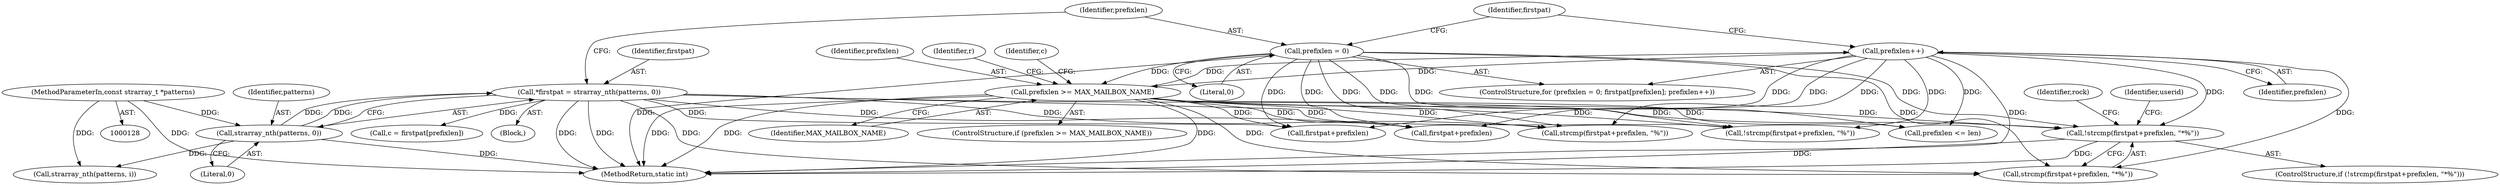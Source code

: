 digraph "0_cyrus-imapd_6bd33275368edfa71ae117de895488584678ac79@API" {
"1000428" [label="(Call,!strcmp(firstpat+prefixlen, \"*%\"))"];
"1000323" [label="(Call,*firstpat = strarray_nth(patterns, 0))"];
"1000325" [label="(Call,strarray_nth(patterns, 0))"];
"1000130" [label="(MethodParameterIn,const strarray_t *patterns)"];
"1000335" [label="(Call,prefixlen++)"];
"1000339" [label="(Call,prefixlen >= MAX_MAILBOX_NAME)"];
"1000329" [label="(Call,prefixlen = 0)"];
"1000335" [label="(Call,prefixlen++)"];
"1000348" [label="(Call,c = firstpat[prefixlen])"];
"1000417" [label="(Call,strcmp(firstpat+prefixlen, \"%\"))"];
"1000772" [label="(MethodReturn,static int)"];
"1000436" [label="(Identifier,rock)"];
"1000328" [label="(ControlStructure,for (prefixlen = 0; firstpat[prefixlen]; prefixlen++))"];
"1000626" [label="(Call,prefixlen <= len)"];
"1000430" [label="(Call,firstpat+prefixlen)"];
"1000336" [label="(Identifier,prefixlen)"];
"1000323" [label="(Call,*firstpat = strarray_nth(patterns, 0))"];
"1000427" [label="(ControlStructure,if (!strcmp(firstpat+prefixlen, \"*%\")))"];
"1000339" [label="(Call,prefixlen >= MAX_MAILBOX_NAME)"];
"1000441" [label="(Identifier,userid)"];
"1000330" [label="(Identifier,prefixlen)"];
"1000428" [label="(Call,!strcmp(firstpat+prefixlen, \"*%\"))"];
"1000333" [label="(Identifier,firstpat)"];
"1000340" [label="(Identifier,prefixlen)"];
"1000344" [label="(Identifier,r)"];
"1000324" [label="(Identifier,firstpat)"];
"1000325" [label="(Call,strarray_nth(patterns, 0))"];
"1000130" [label="(MethodParameterIn,const strarray_t *patterns)"];
"1000368" [label="(Call,strarray_nth(patterns, i))"];
"1000341" [label="(Identifier,MAX_MAILBOX_NAME)"];
"1000416" [label="(Call,!strcmp(firstpat+prefixlen, \"%\"))"];
"1000338" [label="(ControlStructure,if (prefixlen >= MAX_MAILBOX_NAME))"];
"1000329" [label="(Call,prefixlen = 0)"];
"1000429" [label="(Call,strcmp(firstpat+prefixlen, \"*%\"))"];
"1000349" [label="(Identifier,c)"];
"1000331" [label="(Literal,0)"];
"1000418" [label="(Call,firstpat+prefixlen)"];
"1000327" [label="(Literal,0)"];
"1000131" [label="(Block,)"];
"1000326" [label="(Identifier,patterns)"];
"1000428" -> "1000427"  [label="AST: "];
"1000428" -> "1000429"  [label="CFG: "];
"1000429" -> "1000428"  [label="AST: "];
"1000436" -> "1000428"  [label="CFG: "];
"1000441" -> "1000428"  [label="CFG: "];
"1000428" -> "1000772"  [label="DDG: "];
"1000428" -> "1000772"  [label="DDG: "];
"1000323" -> "1000428"  [label="DDG: "];
"1000335" -> "1000428"  [label="DDG: "];
"1000329" -> "1000428"  [label="DDG: "];
"1000339" -> "1000428"  [label="DDG: "];
"1000323" -> "1000131"  [label="AST: "];
"1000323" -> "1000325"  [label="CFG: "];
"1000324" -> "1000323"  [label="AST: "];
"1000325" -> "1000323"  [label="AST: "];
"1000330" -> "1000323"  [label="CFG: "];
"1000323" -> "1000772"  [label="DDG: "];
"1000323" -> "1000772"  [label="DDG: "];
"1000325" -> "1000323"  [label="DDG: "];
"1000325" -> "1000323"  [label="DDG: "];
"1000323" -> "1000348"  [label="DDG: "];
"1000323" -> "1000416"  [label="DDG: "];
"1000323" -> "1000417"  [label="DDG: "];
"1000323" -> "1000418"  [label="DDG: "];
"1000323" -> "1000429"  [label="DDG: "];
"1000323" -> "1000430"  [label="DDG: "];
"1000325" -> "1000327"  [label="CFG: "];
"1000326" -> "1000325"  [label="AST: "];
"1000327" -> "1000325"  [label="AST: "];
"1000325" -> "1000772"  [label="DDG: "];
"1000130" -> "1000325"  [label="DDG: "];
"1000325" -> "1000368"  [label="DDG: "];
"1000130" -> "1000128"  [label="AST: "];
"1000130" -> "1000772"  [label="DDG: "];
"1000130" -> "1000368"  [label="DDG: "];
"1000335" -> "1000328"  [label="AST: "];
"1000335" -> "1000336"  [label="CFG: "];
"1000336" -> "1000335"  [label="AST: "];
"1000333" -> "1000335"  [label="CFG: "];
"1000335" -> "1000772"  [label="DDG: "];
"1000339" -> "1000335"  [label="DDG: "];
"1000335" -> "1000339"  [label="DDG: "];
"1000335" -> "1000416"  [label="DDG: "];
"1000335" -> "1000417"  [label="DDG: "];
"1000335" -> "1000418"  [label="DDG: "];
"1000335" -> "1000429"  [label="DDG: "];
"1000335" -> "1000430"  [label="DDG: "];
"1000335" -> "1000626"  [label="DDG: "];
"1000339" -> "1000338"  [label="AST: "];
"1000339" -> "1000341"  [label="CFG: "];
"1000340" -> "1000339"  [label="AST: "];
"1000341" -> "1000339"  [label="AST: "];
"1000344" -> "1000339"  [label="CFG: "];
"1000349" -> "1000339"  [label="CFG: "];
"1000339" -> "1000772"  [label="DDG: "];
"1000339" -> "1000772"  [label="DDG: "];
"1000339" -> "1000772"  [label="DDG: "];
"1000329" -> "1000339"  [label="DDG: "];
"1000339" -> "1000416"  [label="DDG: "];
"1000339" -> "1000417"  [label="DDG: "];
"1000339" -> "1000418"  [label="DDG: "];
"1000339" -> "1000429"  [label="DDG: "];
"1000339" -> "1000430"  [label="DDG: "];
"1000339" -> "1000626"  [label="DDG: "];
"1000329" -> "1000328"  [label="AST: "];
"1000329" -> "1000331"  [label="CFG: "];
"1000330" -> "1000329"  [label="AST: "];
"1000331" -> "1000329"  [label="AST: "];
"1000333" -> "1000329"  [label="CFG: "];
"1000329" -> "1000772"  [label="DDG: "];
"1000329" -> "1000416"  [label="DDG: "];
"1000329" -> "1000417"  [label="DDG: "];
"1000329" -> "1000418"  [label="DDG: "];
"1000329" -> "1000429"  [label="DDG: "];
"1000329" -> "1000430"  [label="DDG: "];
"1000329" -> "1000626"  [label="DDG: "];
}
